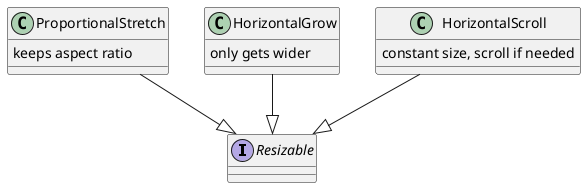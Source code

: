 @startuml

interface Resizable {
}

class ProportionalStretch {
keeps aspect ratio
}
ProportionalStretch --|> Resizable

class HorizontalGrow {
only gets wider
}
HorizontalGrow --|> Resizable

class HorizontalScroll {
constant size, scroll if needed
}
HorizontalScroll --|> Resizable

@enduml
@startuml(id=menu)

HorizontalNav --|> HorizontalGrow
InfoRepeater --|> HorizontalGrow

@enduml
@startuml(id=division)

LandPicker *-- HorizontalScroll
DivisionBasicStats *-- ProportionalStretch

@enduml
